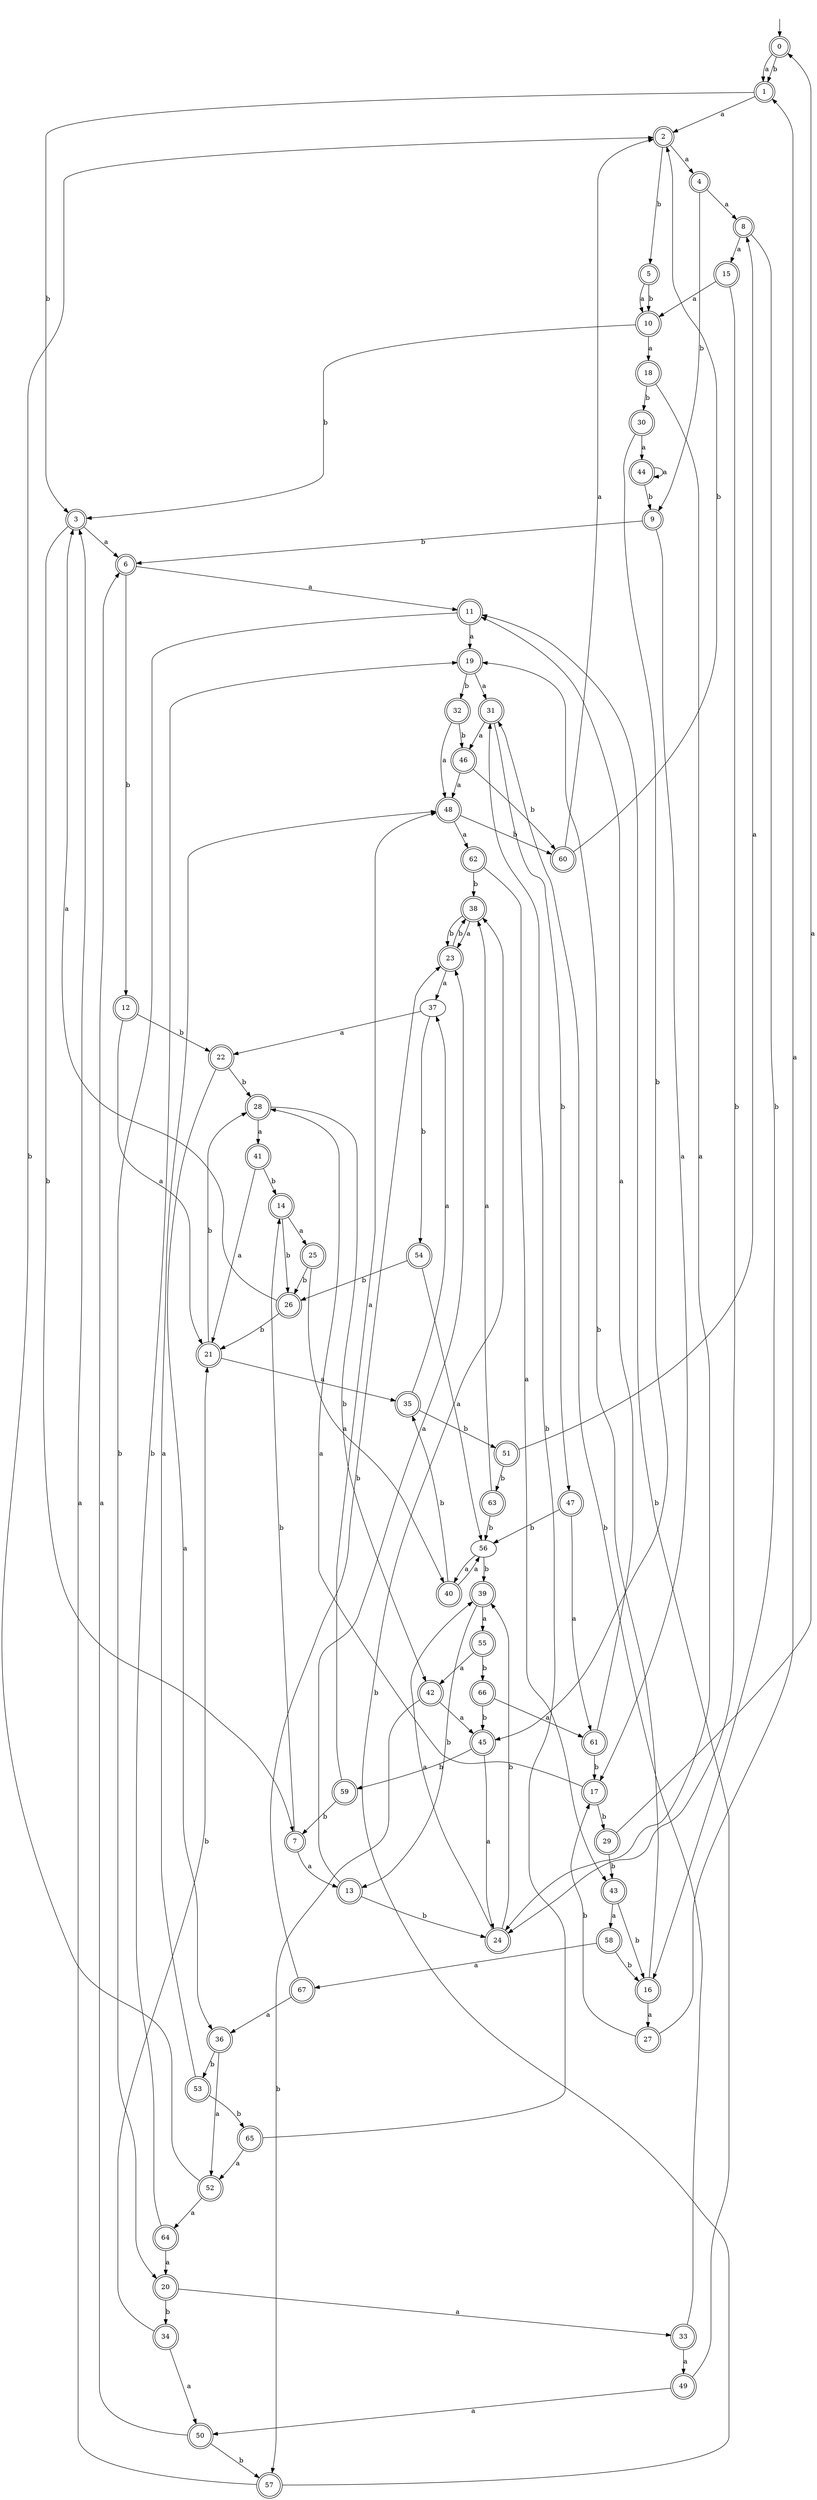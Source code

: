 digraph RandomDFA {
  __start0 [label="", shape=none];
  __start0 -> 0 [label=""];
  0 [shape=circle] [shape=doublecircle]
  0 -> 1 [label="a"]
  0 -> 1 [label="b"]
  1 [shape=doublecircle]
  1 -> 2 [label="a"]
  1 -> 3 [label="b"]
  2 [shape=doublecircle]
  2 -> 4 [label="a"]
  2 -> 5 [label="b"]
  3 [shape=doublecircle]
  3 -> 6 [label="a"]
  3 -> 7 [label="b"]
  4 [shape=doublecircle]
  4 -> 8 [label="a"]
  4 -> 9 [label="b"]
  5 [shape=doublecircle]
  5 -> 10 [label="a"]
  5 -> 10 [label="b"]
  6 [shape=doublecircle]
  6 -> 11 [label="a"]
  6 -> 12 [label="b"]
  7 [shape=doublecircle]
  7 -> 13 [label="a"]
  7 -> 14 [label="b"]
  8 [shape=doublecircle]
  8 -> 15 [label="a"]
  8 -> 16 [label="b"]
  9 [shape=doublecircle]
  9 -> 17 [label="a"]
  9 -> 6 [label="b"]
  10 [shape=doublecircle]
  10 -> 18 [label="a"]
  10 -> 3 [label="b"]
  11 [shape=doublecircle]
  11 -> 19 [label="a"]
  11 -> 20 [label="b"]
  12 [shape=doublecircle]
  12 -> 21 [label="a"]
  12 -> 22 [label="b"]
  13 [shape=doublecircle]
  13 -> 23 [label="a"]
  13 -> 24 [label="b"]
  14 [shape=doublecircle]
  14 -> 25 [label="a"]
  14 -> 26 [label="b"]
  15 [shape=doublecircle]
  15 -> 10 [label="a"]
  15 -> 24 [label="b"]
  16 [shape=doublecircle]
  16 -> 27 [label="a"]
  16 -> 19 [label="b"]
  17 [shape=doublecircle]
  17 -> 28 [label="a"]
  17 -> 29 [label="b"]
  18 [shape=doublecircle]
  18 -> 24 [label="a"]
  18 -> 30 [label="b"]
  19 [shape=doublecircle]
  19 -> 31 [label="a"]
  19 -> 32 [label="b"]
  20 [shape=doublecircle]
  20 -> 33 [label="a"]
  20 -> 34 [label="b"]
  21 [shape=doublecircle]
  21 -> 35 [label="a"]
  21 -> 28 [label="b"]
  22 [shape=doublecircle]
  22 -> 36 [label="a"]
  22 -> 28 [label="b"]
  23 [shape=doublecircle]
  23 -> 37 [label="a"]
  23 -> 38 [label="b"]
  24 [shape=doublecircle]
  24 -> 39 [label="a"]
  24 -> 39 [label="b"]
  25 [shape=doublecircle]
  25 -> 40 [label="a"]
  25 -> 26 [label="b"]
  26 [shape=doublecircle]
  26 -> 3 [label="a"]
  26 -> 21 [label="b"]
  27 [shape=doublecircle]
  27 -> 1 [label="a"]
  27 -> 17 [label="b"]
  28 [shape=doublecircle]
  28 -> 41 [label="a"]
  28 -> 42 [label="b"]
  29 [shape=doublecircle]
  29 -> 0 [label="a"]
  29 -> 43 [label="b"]
  30 [shape=doublecircle]
  30 -> 44 [label="a"]
  30 -> 45 [label="b"]
  31 [shape=doublecircle]
  31 -> 46 [label="a"]
  31 -> 47 [label="b"]
  32 [shape=doublecircle]
  32 -> 48 [label="a"]
  32 -> 46 [label="b"]
  33 [shape=doublecircle]
  33 -> 49 [label="a"]
  33 -> 31 [label="b"]
  34 [shape=doublecircle]
  34 -> 50 [label="a"]
  34 -> 21 [label="b"]
  35 [shape=doublecircle]
  35 -> 37 [label="a"]
  35 -> 51 [label="b"]
  36 [shape=doublecircle]
  36 -> 52 [label="a"]
  36 -> 53 [label="b"]
  37
  37 -> 22 [label="a"]
  37 -> 54 [label="b"]
  38 [shape=doublecircle]
  38 -> 23 [label="a"]
  38 -> 23 [label="b"]
  39 [shape=doublecircle]
  39 -> 55 [label="a"]
  39 -> 13 [label="b"]
  40 [shape=doublecircle]
  40 -> 56 [label="a"]
  40 -> 35 [label="b"]
  41 [shape=doublecircle]
  41 -> 21 [label="a"]
  41 -> 14 [label="b"]
  42 [shape=doublecircle]
  42 -> 45 [label="a"]
  42 -> 57 [label="b"]
  43 [shape=doublecircle]
  43 -> 58 [label="a"]
  43 -> 16 [label="b"]
  44 [shape=doublecircle]
  44 -> 44 [label="a"]
  44 -> 9 [label="b"]
  45 [shape=doublecircle]
  45 -> 24 [label="a"]
  45 -> 59 [label="b"]
  46 [shape=doublecircle]
  46 -> 48 [label="a"]
  46 -> 60 [label="b"]
  47 [shape=doublecircle]
  47 -> 61 [label="a"]
  47 -> 56 [label="b"]
  48 [shape=doublecircle]
  48 -> 62 [label="a"]
  48 -> 60 [label="b"]
  49 [shape=doublecircle]
  49 -> 50 [label="a"]
  49 -> 11 [label="b"]
  50 [shape=doublecircle]
  50 -> 6 [label="a"]
  50 -> 57 [label="b"]
  51 [shape=doublecircle]
  51 -> 8 [label="a"]
  51 -> 63 [label="b"]
  52 [shape=doublecircle]
  52 -> 64 [label="a"]
  52 -> 2 [label="b"]
  53 [shape=doublecircle]
  53 -> 48 [label="a"]
  53 -> 65 [label="b"]
  54 [shape=doublecircle]
  54 -> 56 [label="a"]
  54 -> 26 [label="b"]
  55 [shape=doublecircle]
  55 -> 42 [label="a"]
  55 -> 66 [label="b"]
  56
  56 -> 40 [label="a"]
  56 -> 39 [label="b"]
  57 [shape=doublecircle]
  57 -> 3 [label="a"]
  57 -> 38 [label="b"]
  58 [shape=doublecircle]
  58 -> 67 [label="a"]
  58 -> 16 [label="b"]
  59 [shape=doublecircle]
  59 -> 48 [label="a"]
  59 -> 7 [label="b"]
  60 [shape=doublecircle]
  60 -> 2 [label="a"]
  60 -> 2 [label="b"]
  61 [shape=doublecircle]
  61 -> 11 [label="a"]
  61 -> 17 [label="b"]
  62 [shape=doublecircle]
  62 -> 43 [label="a"]
  62 -> 38 [label="b"]
  63 [shape=doublecircle]
  63 -> 38 [label="a"]
  63 -> 56 [label="b"]
  64 [shape=doublecircle]
  64 -> 20 [label="a"]
  64 -> 19 [label="b"]
  65 [shape=doublecircle]
  65 -> 52 [label="a"]
  65 -> 31 [label="b"]
  66 [shape=doublecircle]
  66 -> 61 [label="a"]
  66 -> 45 [label="b"]
  67 [shape=doublecircle]
  67 -> 36 [label="a"]
  67 -> 23 [label="b"]
}
